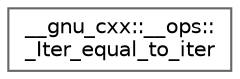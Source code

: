 digraph "Graphical Class Hierarchy"
{
 // LATEX_PDF_SIZE
  bgcolor="transparent";
  edge [fontname=Helvetica,fontsize=10,labelfontname=Helvetica,labelfontsize=10];
  node [fontname=Helvetica,fontsize=10,shape=box,height=0.2,width=0.4];
  rankdir="LR";
  Node0 [id="Node000000",label="__gnu_cxx::__ops::\l_Iter_equal_to_iter",height=0.2,width=0.4,color="grey40", fillcolor="white", style="filled",URL="$struct____gnu__cxx_1_1____ops_1_1___iter__equal__to__iter.html",tooltip=" "];
}
